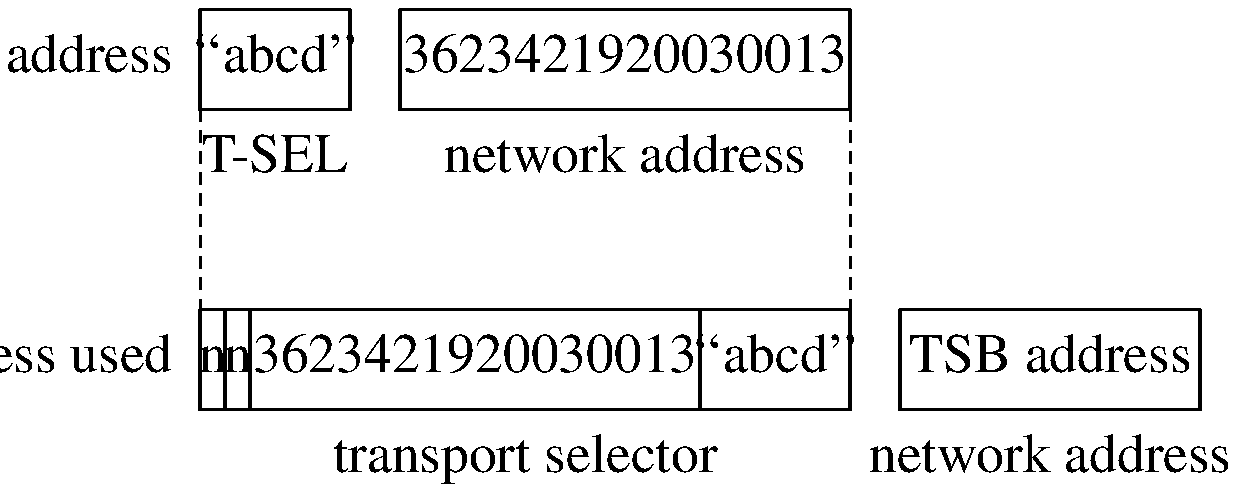 .PS
.ps 20
## figureL-4
B1:	box "``abcd''"
B2:	box "3623421920030013" with .w at (B1.e.x+linewid/2, B1.e.y) \
		width 3*boxwid
B3:	box invis with .n at B1.s "T-SEL"
B4:	box invis with .n at B2.s width 3*boxwid "network address"
##
C1:	box with .nw at (B3.sw.x, B3.sw.y-lineht) \
	    width B2.e.x-B1.w.x invis
	line dashed from B1.sw to C1.nw
	line dashed from B2.se to C1.ne
C1a:	box "n" with .w at C1.w width linewid/4
C1b:	box "n" with .w at C1a.e width linewid/4
C1c:	box "3623421920030013" with .w at C1b.e width 3*boxwid
C1d:	box "``abcd''" with .w at C1c.e
C2:	box "TSB address" \
		with .w at (C1.e.x+linewid/2, C1.e.y) width 2*boxwid
C3:	box invis with .n at C1.s "transport selector" width B2.e.x-B1.w.x
C4:	box invis with .n at C2.s width 2*boxwid "network address"
##
	move to B1.w; "calling address\ \ " rjust
	move to C1.w; "actual address used\ \ " rjust
##
.PE
